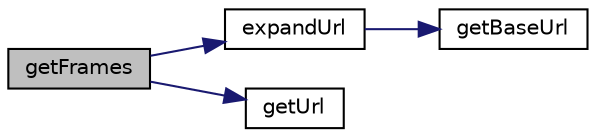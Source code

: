 digraph "getFrames"
{
  edge [fontname="Helvetica",fontsize="10",labelfontname="Helvetica",labelfontsize="10"];
  node [fontname="Helvetica",fontsize="10",shape=record];
  rankdir="LR";
  Node1 [label="getFrames",height=0.2,width=0.4,color="black", fillcolor="grey75", style="filled" fontcolor="black"];
  Node1 -> Node2 [color="midnightblue",fontsize="10",style="solid",fontname="Helvetica"];
  Node2 [label="expandUrl",height=0.2,width=0.4,color="black", fillcolor="white", style="filled",URL="$class_simple_page.html#a6bc13ba777a0e89ec7bed9d1b7b97650"];
  Node2 -> Node3 [color="midnightblue",fontsize="10",style="solid",fontname="Helvetica"];
  Node3 [label="getBaseUrl",height=0.2,width=0.4,color="black", fillcolor="white", style="filled",URL="$class_simple_page.html#ae1ca0d2444e3cca6b147445348f686de"];
  Node1 -> Node4 [color="midnightblue",fontsize="10",style="solid",fontname="Helvetica"];
  Node4 [label="getUrl",height=0.2,width=0.4,color="black", fillcolor="white", style="filled",URL="$class_simple_page.html#accd14bda49a1044b4d8dd93f020f11ee"];
}
